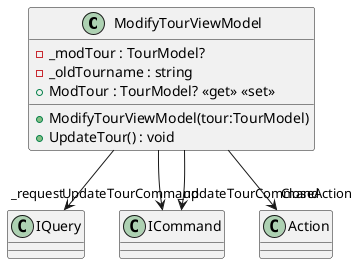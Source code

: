 @startuml
class ModifyTourViewModel {
    - _modTour : TourModel?
    - _oldTourname : string
    + ModTour : TourModel? <<get>> <<set>>
    + ModifyTourViewModel(tour:TourModel)
    + UpdateTour() : void
}
ModifyTourViewModel --> "_request" IQuery
ModifyTourViewModel --> "_updateTourCommand" ICommand
ModifyTourViewModel --> "UpdateTourCommand" ICommand
ModifyTourViewModel --> "CloseAction" Action
@enduml
